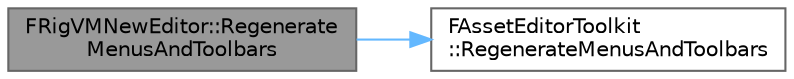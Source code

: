 digraph "FRigVMNewEditor::RegenerateMenusAndToolbars"
{
 // INTERACTIVE_SVG=YES
 // LATEX_PDF_SIZE
  bgcolor="transparent";
  edge [fontname=Helvetica,fontsize=10,labelfontname=Helvetica,labelfontsize=10];
  node [fontname=Helvetica,fontsize=10,shape=box,height=0.2,width=0.4];
  rankdir="LR";
  Node1 [id="Node000001",label="FRigVMNewEditor::Regenerate\lMenusAndToolbars",height=0.2,width=0.4,color="gray40", fillcolor="grey60", style="filled", fontcolor="black",tooltip=" "];
  Node1 -> Node2 [id="edge1_Node000001_Node000002",color="steelblue1",style="solid",tooltip=" "];
  Node2 [id="Node000002",label="FAssetEditorToolkit\l::RegenerateMenusAndToolbars",height=0.2,width=0.4,color="grey40", fillcolor="white", style="filled",URL="$d2/d72/classFAssetEditorToolkit.html#a1ac138a8e90b14a971f8f4b42018ef68",tooltip="Regenerates the menubar and toolbar widgets."];
}
